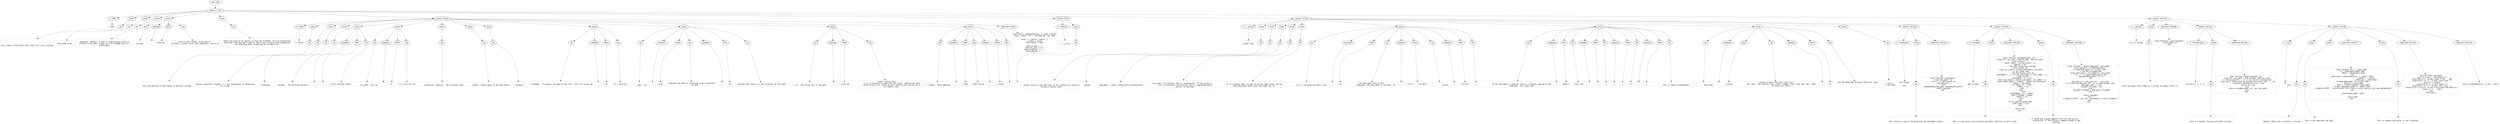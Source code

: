 digraph lpegNode {

node [fontname=Helvetica]
edge [style=dashed]

doc_0 [label="doc - 289"]


doc_0 -> { section_1}
{rank=same; section_1}

section_1 [label="section: 1-191"]


// END RANK doc_0

section_1 -> { header_2 prose_3 prose_4 prose_5 prose_6 prose_7 section_8 section_9 section_10 section_11}
{rank=same; header_2 prose_3 prose_4 prose_5 prose_6 prose_7 section_8 section_9 section_10 section_11}

header_2 [label="1 : Path"]

prose_3 [label="prose"]

prose_4 [label="prose"]

prose_5 [label="prose"]

prose_6 [label="prose"]

prose_7 [label="prose"]

section_8 [label="section: 20-66"]

section_9 [label="section: 67-69"]

section_10 [label="section: 70-120"]

section_11 [label="section: 192-221"]


// END RANK section_1

header_2 -> leaf_12
leaf_12  [color=Gray,shape=rectangle,fontname=Inconsolata,label="* Path"]
// END RANK header_2

prose_3 -> { raw_13}
{rank=same; raw_13}

raw_13 [label="raw"]


// END RANK prose_3

raw_13 -> leaf_14
leaf_14  [color=Gray,shape=rectangle,fontname=Inconsolata,label="


Let's make a little Path class that isn't just a string.
"]
// END RANK raw_13

prose_4 -> { raw_15}
{rank=same; raw_15}

raw_15 [label="raw"]


// END RANK prose_4

raw_15 -> leaf_16
leaf_16  [color=Gray,shape=rectangle,fontname=Inconsolata,label="
They need to be:
"]
// END RANK raw_15

prose_5 -> { raw_17}
{rank=same; raw_17}

raw_17 [label="raw"]


// END RANK prose_5

raw_17 -> leaf_18
leaf_18  [color=Gray,shape=rectangle,fontname=Inconsolata,label="
-  Immutable. Adding to a path or substituting within it
   produces a new path; a path can't be changed once it's
   established.
"]
// END RANK raw_17

prose_6 -> { raw_19 prespace_20 literal_21 raw_22}
{rank=same; raw_19 prespace_20 literal_21 raw_22}

raw_19 [label="raw"]

prespace_20 [label="prespace"]

literal_21 [label="literal"]

raw_22 [label="raw"]


// END RANK prose_6

raw_19 -> leaf_23
leaf_23  [color=Gray,shape=rectangle,fontname=Inconsolata,label="
-  Stringy. "]
// END RANK raw_19

prespace_20 -> leaf_24
leaf_24  [color=Gray,shape=rectangle,fontname=Inconsolata,label=" "]
// END RANK prespace_20

literal_21 -> leaf_25
leaf_25  [color=Gray,shape=rectangle,fontname=Inconsolata,label="tostring"]
// END RANK literal_21

raw_22 -> leaf_26
leaf_26  [color=Gray,shape=rectangle,fontname=Inconsolata,label=" gives us the literal string rep of
   the Path, __concat works (but immutably), and so on.
"]
// END RANK raw_22

prose_7 -> { raw_27}
{rank=same; raw_27}

raw_27 [label="raw"]


// END RANK prose_7

raw_27 -> leaf_28
leaf_28  [color=Gray,shape=rectangle,fontname=Inconsolata,label="
Paths are going to be heavily re-used and extended, first by Directories
and Files, and then we'll want to take a pass a making them grammatical
and extending their properties to the URI class.

"]
// END RANK raw_27

section_8 -> { header_29 prose_30 prose_31 prose_32 prose_33 prose_34 prose_35 prose_36 prose_37 prose_38 prose_39 prose_40 prose_41 codeblock_42}
{rank=same; header_29 prose_30 prose_31 prose_32 prose_33 prose_34 prose_35 prose_36 prose_37 prose_38 prose_39 prose_40 prose_41 codeblock_42}

header_29 [label="2 : Fields"]

prose_30 [label="prose"]

prose_31 [label="prose"]

prose_32 [label="prose"]

prose_33 [label="prose"]

prose_34 [label="prose"]

prose_35 [label="prose"]

prose_36 [label="prose"]

prose_37 [label="prose"]

prose_38 [label="prose"]

prose_39 [label="prose"]

prose_40 [label="prose"]

prose_41 [label="prose"]

codeblock_42 [label="code block 52-64"]


// END RANK section_8

header_29 -> leaf_43
leaf_43  [color=Gray,shape=rectangle,fontname=Inconsolata,label="** Fields"]
// END RANK header_29

prose_30 -> { raw_44}
{rank=same; raw_44}

raw_44 [label="raw"]


// END RANK prose_30

raw_44 -> leaf_45
leaf_45  [color=Gray,shape=rectangle,fontname=Inconsolata,label="

The array portion of Path tables is entirely strings.
"]
// END RANK raw_44

prose_31 -> { raw_46}
{rank=same; raw_46}

raw_46 [label="raw"]


// END RANK prose_31

raw_46 -> leaf_47
leaf_47  [color=Gray,shape=rectangle,fontname=Inconsolata,label="
Special characters, notably \"/\", are represented, by themselves,
as strings.
"]
// END RANK raw_46

prose_32 -> { raw_48}
{rank=same; raw_48}

raw_48 [label="raw"]


// END RANK prose_32

raw_48 -> leaf_49
leaf_49  [color=Gray,shape=rectangle,fontname=Inconsolata,label="
- Prototype
"]
// END RANK raw_48

prose_33 -> { raw_50 prespace_51 literal_52 raw_53}
{rank=same; raw_50 prespace_51 literal_52 raw_53}

raw_50 [label="raw"]

prespace_51 [label="prespace"]

literal_52 [label="literal"]

raw_53 [label="raw"]


// END RANK prose_33

raw_50 -> leaf_54
leaf_54  [color=Gray,shape=rectangle,fontname=Inconsolata,label="
  -  divider:  The dividing character,"]
// END RANK raw_50

prespace_51 -> leaf_55
leaf_55  [color=Gray,shape=rectangle,fontname=Inconsolata,label=" "]
// END RANK prespace_51

literal_52 -> leaf_56
leaf_56  [color=Gray,shape=rectangle,fontname=Inconsolata,label="/"]
// END RANK literal_52

raw_53 -> leaf_57
leaf_57  [color=Gray,shape=rectangle,fontname=Inconsolata,label=" in all sensible realms.
"]
// END RANK raw_53

prose_34 -> { raw_58 prespace_59 literal_60 raw_61}
{rank=same; raw_58 prespace_59 literal_60 raw_61}

raw_58 [label="raw"]

prespace_59 [label="prespace"]

literal_60 [label="literal"]

raw_61 [label="raw"]


// END RANK prose_34

raw_58 -> leaf_62
leaf_62  [color=Gray,shape=rectangle,fontname=Inconsolata,label="
  -  div_patt:  This is"]
// END RANK raw_58

prespace_59 -> leaf_63
leaf_63  [color=Gray,shape=rectangle,fontname=Inconsolata,label=" "]
// END RANK prespace_59

literal_60 -> leaf_64
leaf_64  [color=Gray,shape=rectangle,fontname=Inconsolata,label="%/"]
// END RANK literal_60

raw_61 -> leaf_65
leaf_65  [color=Gray,shape=rectangle,fontname=Inconsolata,label=", in a quirk of Lua.
"]
// END RANK raw_61

prose_35 -> { raw_66}
{rank=same; raw_66}

raw_66 [label="raw"]


// END RANK prose_35

raw_66 -> leaf_67
leaf_67  [color=Gray,shape=rectangle,fontname=Inconsolata,label="
  -  parent_dir, same_dir:  Not currently used.
"]
// END RANK raw_66

prose_36 -> { raw_68}
{rank=same; raw_68}

raw_68 [label="raw"]


// END RANK prose_36

raw_68 -> leaf_69
leaf_69  [color=Gray,shape=rectangle,fontname=Inconsolata,label="
  -  isPath:  Always equal to the Path table.
"]
// END RANK raw_68

prose_37 -> { raw_70}
{rank=same; raw_70}

raw_70 [label="raw"]


// END RANK prose_37

raw_70 -> leaf_71
leaf_71  [color=Gray,shape=rectangle,fontname=Inconsolata,label="
- Instance
"]
// END RANK raw_70

prose_38 -> { raw_72 prespace_73 literal_74 raw_75}
{rank=same; raw_72 prespace_73 literal_74 raw_75}

raw_72 [label="raw"]

prespace_73 [label="prespace"]

literal_74 [label="literal"]

raw_75 [label="raw"]


// END RANK prose_38

raw_72 -> leaf_76
leaf_76  [color=Gray,shape=rectangle,fontname=Inconsolata,label="
  -  filename:  If present, the name of the file.  This will always be
               "]
// END RANK raw_72

prespace_73 -> leaf_77
leaf_77  [color=Gray,shape=rectangle,fontname=Inconsolata,label=" "]
// END RANK prespace_73

literal_74 -> leaf_78
leaf_78  [color=Gray,shape=rectangle,fontname=Inconsolata,label="nil"]
// END RANK literal_74

raw_75 -> leaf_79
leaf_79  [color=Gray,shape=rectangle,fontname=Inconsolata,label=" for a directory.
"]
// END RANK raw_75

prose_39 -> { raw_80 prespace_81 literal_82 raw_83 prespace_84 bold_85 raw_86}
{rank=same; raw_80 prespace_81 literal_82 raw_83 prespace_84 bold_85 raw_86}

raw_80 [label="raw"]

prespace_81 [label="prespace"]

literal_82 [label="literal"]

raw_83 [label="raw"]

prespace_84 [label="prespace"]

bold_85 [label="bold"]

raw_86 [label="raw"]


// END RANK prose_39

raw_80 -> leaf_87
leaf_87  [color=Gray,shape=rectangle,fontname=Inconsolata,label="
  -  isDir:  If"]
// END RANK raw_80

prespace_81 -> leaf_88
leaf_88  [color=Gray,shape=rectangle,fontname=Inconsolata,label=" "]
// END RANK prespace_81

literal_82 -> leaf_89
leaf_89  [color=Gray,shape=rectangle,fontname=Inconsolata,label="true"]
// END RANK literal_82

raw_83 -> leaf_90
leaf_90  [color=Gray,shape=rectangle,fontname=Inconsolata,label=", indicates the Path is structured to be a directory.
        It does"]
// END RANK raw_83

prespace_84 -> leaf_91
leaf_91  [color=Gray,shape=rectangle,fontname=Inconsolata,label=" "]
// END RANK prespace_84

bold_85 -> leaf_92
leaf_92  [color=Gray,shape=rectangle,fontname=Inconsolata,label="not"]
// END RANK bold_85

raw_86 -> leaf_93
leaf_93  [color=Gray,shape=rectangle,fontname=Inconsolata,label=" indicate that there is a real directory at this path.
"]
// END RANK raw_86

prose_40 -> { raw_94 prespace_95 literal_96 raw_97}
{rank=same; raw_94 prespace_95 literal_96 raw_97}

raw_94 [label="raw"]

prespace_95 [label="prespace"]

literal_96 [label="literal"]

raw_97 [label="raw"]


// END RANK prose_40

raw_94 -> leaf_98
leaf_98  [color=Gray,shape=rectangle,fontname=Inconsolata,label="
  -  str:  The string form of the path. "]
// END RANK raw_94

prespace_95 -> leaf_99
leaf_99  [color=Gray,shape=rectangle,fontname=Inconsolata,label=" "]
// END RANK prespace_95

literal_96 -> leaf_100
leaf_100  [color=Gray,shape=rectangle,fontname=Inconsolata,label="__tostring"]
// END RANK literal_96

raw_97 -> leaf_101
leaf_101  [color=Gray,shape=rectangle,fontname=Inconsolata,label=" simply returns this,
           it is in-contract to read from this field.  Nothing but Path
           should write to it, which we won't enforce until we can do so
           at compile time.
"]
// END RANK raw_97

prose_41 -> { raw_102 prespace_103 literal_104 raw_105 prespace_106 literal_107 raw_108}
{rank=same; raw_102 prespace_103 literal_104 raw_105 prespace_106 literal_107 raw_108}

raw_102 [label="raw"]

prespace_103 [label="prespace"]

literal_104 [label="literal"]

raw_105 [label="raw"]

prespace_106 [label="prespace"]

literal_107 [label="literal"]

raw_108 [label="raw"]


// END RANK prose_41

raw_102 -> leaf_109
leaf_109  [color=Gray,shape=rectangle,fontname=Inconsolata,label="
- [ ] #todo   Check memoized"]
// END RANK raw_102

prespace_103 -> leaf_110
leaf_110  [color=Gray,shape=rectangle,fontname=Inconsolata,label=" "]
// END RANK prespace_103

literal_104 -> leaf_111
leaf_111  [color=Gray,shape=rectangle,fontname=Inconsolata,label="__Path"]
// END RANK literal_104

raw_105 -> leaf_112
leaf_112  [color=Gray,shape=rectangle,fontname=Inconsolata,label=" table during"]
// END RANK raw_105

prespace_106 -> leaf_113
leaf_113  [color=Gray,shape=rectangle,fontname=Inconsolata,label=" "]
// END RANK prespace_106

literal_107 -> leaf_114
leaf_114  [color=Gray,shape=rectangle,fontname=Inconsolata,label="__concat"]
// END RANK literal_107

raw_108 -> leaf_115
leaf_115  [color=Gray,shape=rectangle,fontname=Inconsolata,label=".
"]
// END RANK raw_108

codeblock_42 -> leaf_116
leaf_116  [color=Gray,shape=rectangle,fontname=Inconsolata,label="local Path = setmetatable({}, {__index = Path})
local __Paths = {} -- one Path per real Path

local s = require \"status\" ()
s.angry = false
Path.isPath = Path

Path.divider = \"/\"
Path.div_patt = \"%/\"
Path.parent_dir = \"..\"
Path.same_dir = \".\""]
// END RANK codeblock_42

section_9 -> { header_117 prose_118}
{rank=same; header_117 prose_118}

header_117 [label="2 : Methods"]

prose_118 [label="prose"]


// END RANK section_9

header_117 -> leaf_119
leaf_119  [color=Gray,shape=rectangle,fontname=Inconsolata,label="
** __conca"]
// END RANK header_117

prose_118 -> { raw_120}
{rank=same; raw_120}

raw_120 [label="raw"]


// END RANK prose_118

raw_120 -> leaf_121
leaf_121  [color=Gray,shape=rectangle,fontname=Inconsolata,label="

"]
// END RANK raw_120

section_10 -> { header_122 prose_123 prose_124 prose_125 prose_126 prose_127 prose_128 prose_129 prose_130 prose_131 section_132 section_133}
{rank=same; header_122 prose_123 prose_124 prose_125 prose_126 prose_127 prose_128 prose_129 prose_130 prose_131 section_132 section_133}

header_122 [label="2 : __concat"]

prose_123 [label="prose"]

prose_124 [label="prose"]

prose_125 [label="prose"]

prose_126 [label="prose"]

prose_127 [label="prose"]

prose_128 [label="prose"]

prose_129 [label="prose"]

prose_130 [label="prose"]

prose_131 [label="prose"]

section_132 [label="section: 104-120"]

section_133 [label="section: 121-191"]


// END RANK section_10

header_122 -> leaf_134
leaf_134  [color=Gray,shape=rectangle,fontname=Inconsolata,label="
Concat retu"]
// END RANK header_122

prose_123 -> { raw_135}
{rank=same; raw_135}

raw_135 [label="raw"]


// END RANK prose_123

raw_135 -> leaf_136
leaf_136  [color=Gray,shape=rectangle,fontname=Inconsolata,label="

Concat returns a new path that is the synthesis of either a
string or another path.
"]
// END RANK raw_135

prose_124 -> { raw_137}
{rank=same; raw_137}

raw_137 [label="raw"]


// END RANK prose_124

raw_137 -> leaf_138
leaf_138  [color=Gray,shape=rectangle,fontname=Inconsolata,label="
- params
"]
// END RANK raw_137

prose_125 -> { raw_139}
{rank=same; raw_139}

raw_139 [label="raw"]


// END RANK prose_125

raw_139 -> leaf_140
leaf_140  [color=Gray,shape=rectangle,fontname=Inconsolata,label="
  -  head_path:  A Path. Cloned before concatenation.
"]
// END RANK raw_139

prose_126 -> { raw_141}
{rank=same; raw_141}

raw_141 [label="raw"]


// END RANK prose_126

raw_141 -> leaf_142
leaf_142  [color=Gray,shape=rectangle,fontname=Inconsolata,label="
  -  tail_path:  If a String, this is concatenated.  If the result is
           not a structurally valid string, this is complained about
           and nil is returned.
"]
// END RANK raw_141

prose_127 -> { raw_143}
{rank=same; raw_143}

raw_143 [label="raw"]


// END RANK prose_127

raw_143 -> leaf_144
leaf_144  [color=Gray,shape=rectangle,fontname=Inconsolata,label="
           If it's another Path, we want to do the right thing, and not
           make developers guess what that might be, so:
"]
// END RANK raw_143

prose_128 -> { raw_145 prespace_146 bold_147 raw_148 prespace_149 literal_150 raw_151 prespace_152 literal_153 raw_154}
{rank=same; raw_145 prespace_146 bold_147 raw_148 prespace_149 literal_150 raw_151 prespace_152 literal_153 raw_154}

raw_145 [label="raw"]

prespace_146 [label="prespace"]

bold_147 [label="bold"]

raw_148 [label="raw"]

prespace_149 [label="prespace"]

literal_150 [label="literal"]

raw_151 [label="raw"]

prespace_152 [label="prespace"]

literal_153 [label="literal"]

raw_154 [label="raw"]


// END RANK prose_128

raw_145 -> leaf_155
leaf_155  [color=Gray,shape=rectangle,fontname=Inconsolata,label="
           If it's two absolute Paths, then"]
// END RANK raw_145

prespace_146 -> leaf_156
leaf_156  [color=Gray,shape=rectangle,fontname=Inconsolata,label=" "]
// END RANK prespace_146

bold_147 -> leaf_157
leaf_157  [color=Gray,shape=rectangle,fontname=Inconsolata,label="iff"]
// END RANK bold_147

raw_148 -> leaf_158
leaf_158  [color=Gray,shape=rectangle,fontname=Inconsolata,label=" the tail_path nests in the
           head_path, the tail_path is returned.  So"]
// END RANK raw_148

prespace_149 -> leaf_159
leaf_159  [color=Gray,shape=rectangle,fontname=Inconsolata,label=" "]
// END RANK prespace_149

literal_150 -> leaf_160
leaf_160  [color=Gray,shape=rectangle,fontname=Inconsolata,label="\"/usr/\" .. \"/usr/bin/\""]
// END RANK literal_150

raw_151 -> leaf_161
leaf_161  [color=Gray,shape=rectangle,fontname=Inconsolata,label="
           returns"]
// END RANK raw_151

prespace_152 -> leaf_162
leaf_162  [color=Gray,shape=rectangle,fontname=Inconsolata,label=" "]
// END RANK prespace_152

literal_153 -> leaf_163
leaf_163  [color=Gray,shape=rectangle,fontname=Inconsolata,label="\"/usr/bin\""]
// END RANK literal_153

raw_154 -> leaf_164
leaf_164  [color=Gray,shape=rectangle,fontname=Inconsolata,label=".
"]
// END RANK raw_154

prose_129 -> { raw_165 prespace_166 italic_167 raw_168 prespace_169 literal_170 raw_171 prespace_172 literal_173 raw_174 prespace_175 literal_176 raw_177}
{rank=same; raw_165 prespace_166 italic_167 raw_168 prespace_169 literal_170 raw_171 prespace_172 literal_173 raw_174 prespace_175 literal_176 raw_177}

raw_165 [label="raw"]

prespace_166 [label="prespace"]

italic_167 [label="italic"]

raw_168 [label="raw"]

prespace_169 [label="prespace"]

literal_170 [label="literal"]

raw_171 [label="raw"]

prespace_172 [label="prespace"]

literal_173 [label="literal"]

raw_174 [label="raw"]

prespace_175 [label="prespace"]

literal_176 [label="literal"]

raw_177 [label="raw"]


// END RANK prose_129

raw_165 -> leaf_178
leaf_178  [color=Gray,shape=rectangle,fontname=Inconsolata,label="
           If the tail_path is relative, then it's flexibly applied to the
           head_path. For a path that"]
// END RANK raw_165

prespace_166 -> leaf_179
leaf_179  [color=Gray,shape=rectangle,fontname=Inconsolata,label=" "]
// END RANK prespace_166

italic_167 -> leaf_180
leaf_180  [color=Gray,shape=rectangle,fontname=Inconsolata,label="doesn't"]
// END RANK italic_167

raw_168 -> leaf_181
leaf_181  [color=Gray,shape=rectangle,fontname=Inconsolata,label=" start with"]
// END RANK raw_168

prespace_169 -> leaf_182
leaf_182  [color=Gray,shape=rectangle,fontname=Inconsolata,label=" "]
// END RANK prespace_169

literal_170 -> leaf_183
leaf_183  [color=Gray,shape=rectangle,fontname=Inconsolata,label="."]
// END RANK literal_170

raw_171 -> leaf_184
leaf_184  [color=Gray,shape=rectangle,fontname=Inconsolata,label=","]
// END RANK raw_171

prespace_172 -> leaf_185
leaf_185  [color=Gray,shape=rectangle,fontname=Inconsolata,label=" "]
// END RANK prespace_172

literal_173 -> leaf_186
leaf_186  [color=Gray,shape=rectangle,fontname=Inconsolata,label=".."]
// END RANK literal_173

raw_174 -> leaf_187
leaf_187  [color=Gray,shape=rectangle,fontname=Inconsolata,label=", or"]
// END RANK raw_174

prespace_175 -> leaf_188
leaf_188  [color=Gray,shape=rectangle,fontname=Inconsolata,label=" "]
// END RANK prespace_175

literal_176 -> leaf_189
leaf_189  [color=Gray,shape=rectangle,fontname=Inconsolata,label="*"]
// END RANK literal_176

raw_177 -> leaf_190
leaf_190  [color=Gray,shape=rectangle,fontname=Inconsolata,label=",
           this is simple concatenation.
"]
// END RANK raw_177

prose_130 -> { raw_191 prespace_192 literal_193 raw_194 prespace_195 literal_196 raw_197}
{rank=same; raw_191 prespace_192 literal_193 raw_194 prespace_195 literal_196 raw_197}

raw_191 [label="raw"]

prespace_192 [label="prespace"]

literal_193 [label="literal"]

raw_194 [label="raw"]

prespace_195 [label="prespace"]

literal_196 [label="literal"]

raw_197 [label="raw"]


// END RANK prose_130

raw_191 -> leaf_198
leaf_198  [color=Gray,shape=rectangle,fontname=Inconsolata,label="
           Note that"]
// END RANK raw_191

prespace_192 -> leaf_199
leaf_199  [color=Gray,shape=rectangle,fontname=Inconsolata,label=" "]
// END RANK prespace_192

literal_193 -> leaf_200
leaf_200  [color=Gray,shape=rectangle,fontname=Inconsolata,label="__concat"]
// END RANK literal_193

raw_194 -> leaf_201
leaf_201  [color=Gray,shape=rectangle,fontname=Inconsolata,label=" refuses to make \"foo//bar\" from \"foo/\"
           and \"/bar\", and similarly won't make \"/foobar\" from \"/foo\" and \"bar\". Both
           of these will return"]
// END RANK raw_194

prespace_195 -> leaf_202
leaf_202  [color=Gray,shape=rectangle,fontname=Inconsolata,label=" "]
// END RANK prespace_195

literal_196 -> leaf_203
leaf_203  [color=Gray,shape=rectangle,fontname=Inconsolata,label="nil"]
// END RANK literal_196

raw_197 -> leaf_204
leaf_204  [color=Gray,shape=rectangle,fontname=Inconsolata,label=", and the malformed string as the error. #nyi


"]
// END RANK raw_197

prose_131 -> { raw_205}
{rank=same; raw_205}

raw_205 [label="raw"]


// END RANK prose_131

raw_205 -> leaf_206
leaf_206  [color=Gray,shape=rectangle,fontname=Inconsolata,label="
- return
  - A new Path.

"]
// END RANK raw_205

section_132 -> { header_207 prose_208 codeblock_209}
{rank=same; header_207 prose_208 codeblock_209}

header_207 [label="3 : clone(path)"]

prose_208 [label="prose"]

codeblock_209 [label="code block 108-118"]


// END RANK section_132

header_207 -> leaf_210
leaf_210  [color=Gray,shape=rectangle,fontname=Inconsolata,label="ble stolen.

#!l"]
// END RANK header_207

prose_208 -> { raw_211}
{rank=same; raw_211}

raw_211 [label="raw"]


// END RANK prose_208

raw_211 -> leaf_212
leaf_212  [color=Gray,shape=rectangle,fontname=Inconsolata,label="

This returns a copy of the path with the metatable stolen.
"]
// END RANK raw_211

codeblock_209 -> leaf_213
leaf_213  [color=Gray,shape=rectangle,fontname=Inconsolata,label="local function clone(path)
  local new_path = {}
  for k,v in pairs(path) do
    new_path[k] = v
  end
  setmetatable(new_path, getmetatable(path))
  return new_path
end
"]
// END RANK codeblock_209

section_133 -> { header_214 prose_215 codeblock_216 prose_217 codeblock_218}
{rank=same; header_214 prose_215 codeblock_216 prose_217 codeblock_218}

header_214 [label="3 : stringAwk"]

prose_215 [label="prose"]

codeblock_216 [label="code block 125-158"]

prose_217 [label="prose"]

codeblock_218 [label="code block 166-189"]


// END RANK section_133

header_214 -> leaf_219
leaf_219  [color=Gray,shape=rectangle,fontname=Inconsolata,label=" add to them."]
// END RANK header_214

prose_215 -> { raw_220}
{rank=same; raw_220}

raw_220 [label="raw"]


// END RANK prose_215

raw_220 -> leaf_221
leaf_221  [color=Gray,shape=rectangle,fontname=Inconsolata,label="

This is used twice, once to build new paths, and once to add to them.
"]
// END RANK raw_220

codeblock_216 -> leaf_222
leaf_222  [color=Gray,shape=rectangle,fontname=Inconsolata,label="local function stringAwk(path, str)
  local div, div_patt = Path.divider, Path.div_patt
  local phrase = \"\"
  local remain = string.sub(str, 2)
  path[1] = div
    -- chew the string like Pac Man
  while remain  do
    local dir_index = string.find(remain, div_patt)
    if dir_index then
      -- add the handle minus div
      path[#path + 1] = string.sub(remain, 1, dir_index - 1)
      -- then the div
      path[#path + 1] = div
      local new_remain = string.sub(remain, dir_index + 1)
      assert(#new_remain < #remain, \"remain must decrease\")
      remain = new_remain
      if remain == \"\" then
        remain = nil
      end
    else
      -- file
      path[#path + 1] = remain
      path.filename = remain
      remain = nil
    end
  end
  if not path.filename then
    path.isDir = true
  end

  return path
end"]
// END RANK codeblock_216

prose_217 -> { raw_223}
{rank=same; raw_223}

raw_223 [label="raw"]


// END RANK prose_217

raw_223 -> leaf_224
leaf_224  [color=Gray,shape=rectangle,fontname=Inconsolata,label="
- [ ]  #todo add a guard against file-file and dir-dir
       interaction, if this actually happens enough to get
       annoying.
"]
// END RANK raw_223

codeblock_218 -> leaf_225
leaf_225  [color=Gray,shape=rectangle,fontname=Inconsolata,label="local function __concat(head_path, tail_path)
  local new_path = clone(head_path)
  if type(tail_path) == 'string' then
    -- use the stringbuilder
    local path_parts = stringAwk({}, tail_path)
    for _, v in ipairs(path_parts) do
      new_path[#new_path + 1] = v
    end

    new_path.str = new_path.str .. tail_path
    if string.sub(new_path.str, -1) == Path.divider then
      new_path.isDir = true
      new_path.filename = nil
    else
      new_path.filename = path_parts.filename
    end

    return new_path
  else
    s:complain(\"NYI\", \"can only concatenate string at present\")
  end
end"]
// END RANK codeblock_218

section_11 -> { header_226 prose_227 codeblock_228 section_229 section_230}
{rank=same; header_226 prose_227 codeblock_228 section_229 section_230}

header_226 [label="2 : __tostring"]

prose_227 [label="prose"]

codeblock_228 [label="code block 196-200"]

section_229 [label="section: 204-221"]

section_230 [label="section: 222-289"]


// END RANK section_11

header_226 -> leaf_231
leaf_231  [color=Gray,shape=rectangle,fontname=Inconsolata,label="is is a builde"]
// END RANK header_226

prose_227 -> { raw_232}
{rank=same; raw_232}

raw_232 [label="raw"]


// END RANK prose_227

raw_232 -> leaf_233
leaf_233  [color=Gray,shape=rectangle,fontname=Inconsolata,label="

Since we always have a path as a string, we simply return it.
"]
// END RANK raw_232

codeblock_228 -> leaf_234
leaf_234  [color=Gray,shape=rectangle,fontname=Inconsolata,label="local function __tostring(path)
  return path.str
end"]
// END RANK codeblock_228

section_229 -> { header_235 prose_236 codeblock_237}
{rank=same; header_235 prose_236 codeblock_237}

header_235 [label="3 : fromString(str)"]

prose_236 [label="prose"]

codeblock_237 [label="code block 208-219"]


// END RANK section_229

header_235 -> leaf_238
leaf_238  [color=Gray,shape=rectangle,fontname=Inconsolata,label="ng.sub(str, 1, 1) ~="]
// END RANK header_235

prose_236 -> { raw_239}
{rank=same; raw_239}

raw_239 [label="raw"]


// END RANK prose_236

raw_239 -> leaf_240
leaf_240  [color=Gray,shape=rectangle,fontname=Inconsolata,label="

This is a builder function and hence private.
"]
// END RANK raw_239

codeblock_237 -> leaf_241
leaf_241  [color=Gray,shape=rectangle,fontname=Inconsolata,label="local function fromString(path, str)
  local div, div_patt = Path.divider, Path.div_patt
  if string.sub(str, 1, 1) ~= div and not catting then
    local msg = \"Paths must be absolute and start with \" .. div
    s:complain(\"validation error\", msg)
    return nil, msg
  else
    return stringAwk(path, str, div, div_patt)
  end
end"]
// END RANK codeblock_237

section_230 -> { header_242 prose_243 prose_244 codeblock_245 prose_246 codeblock_247 codeblock_248}
{rank=same; header_242 prose_243 prose_244 codeblock_245 prose_246 codeblock_247 codeblock_248}

header_242 [label="3 : new"]

prose_243 [label="prose"]

prose_244 [label="prose"]

codeblock_245 [label="code block 228-247"]

prose_246 [label="prose"]

codeblock_247 [label="code block 251-263"]

codeblock_248 [label="code block 265-267"]


// END RANK section_230

header_242 -> leaf_249
leaf_249  [color=Gray,shape=rectangle,fontname=Inconsolata,label="nd
	loca"]
// END RANK header_242

prose_243 -> { raw_250}
{rank=same; raw_250}

raw_250 [label="raw"]


// END RANK prose_243

raw_250 -> leaf_251
leaf_251  [color=Gray,shape=rectangle,fontname=Inconsolata,label="

Builds a Path from, currently, a string.
"]
// END RANK raw_250

prose_244 -> { raw_252}
{rank=same; raw_252}

raw_252 [label="raw"]


// END RANK prose_244

raw_252 -> leaf_253
leaf_253  [color=Gray,shape=rectangle,fontname=Inconsolata,label="
This is the important use case.
"]
// END RANK raw_252

codeblock_245 -> leaf_254
leaf_254  [color=Gray,shape=rectangle,fontname=Inconsolata,label="local function new (_, path_seed)
  if __Paths[path_seed] then
    return __Paths[path_seed]
  end
  local path = setmetatable({}, {__index = Path,
                               __concat = __concat,
                               __tostring = __tostring})
  if type(path_seed) == 'string' then
    path.str = path_seed
    path =  fromString(path, path_seed)
  elseif type(path_seed) == 'table' then
    s:complain(\"NYI\", 'construction from a Path or other table is not yet implemented')
  end

  __Paths[path_seed] = path

  return path
end"]
// END RANK codeblock_245

prose_246 -> { raw_255}
{rank=same; raw_255}

raw_255 [label="raw"]


// END RANK prose_246

raw_255 -> leaf_256
leaf_256  [color=Gray,shape=rectangle,fontname=Inconsolata,label="
This is complex and worse, it isn't working.
"]
// END RANK raw_255

codeblock_247 -> leaf_257
leaf_257  [color=Gray,shape=rectangle,fontname=Inconsolata,label="function Path.spec(path)
  local a = new(_, \"/core/build/\")
  assert(#a == 5, \"a must equal 5 not\" .. #a)
  assert(a[1] == \"/\", \"a must start with /\")
  local b = clone(a)
  assert(#b == 5, \"b must equal 5\")
  assert(b[1] == \"/\", \"b must start with /\")
  assert(a.str == b.str, \"a and b must have the same str\")
  local c = a .. \"/bar\"
end
Path.spec()"]
// END RANK codeblock_247

codeblock_248 -> leaf_258
leaf_258  [color=Gray,shape=rectangle,fontname=Inconsolata,label="return setmetatable({}, {__call = new})"]
// END RANK codeblock_248


}
